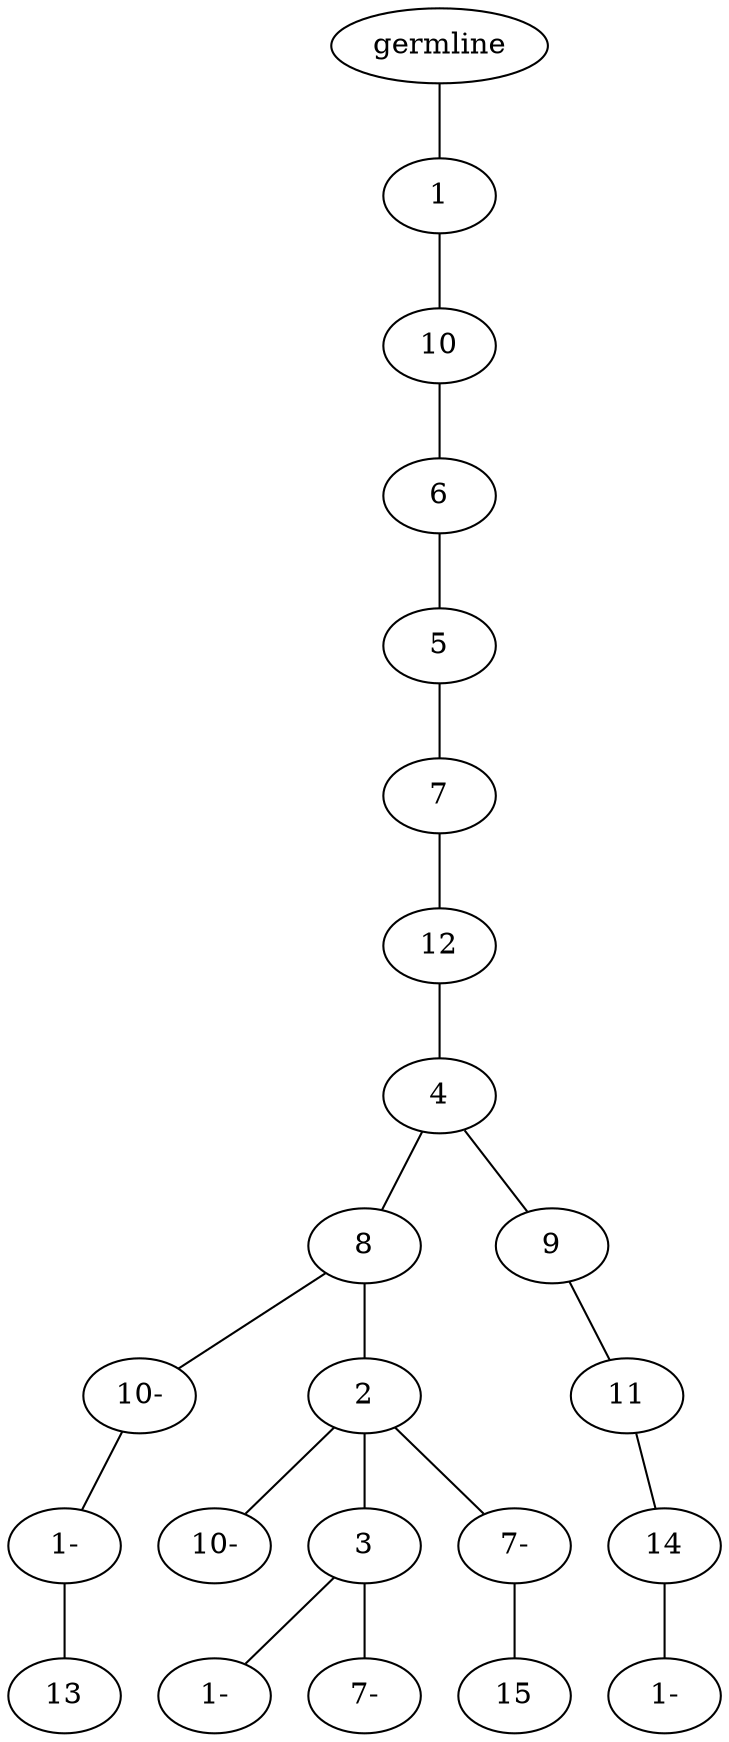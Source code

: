 graph tree {
    "140276945669424" [label="germline"];
    "140276945644512" [label="1"];
    "140276949610800" [label="10"];
    "140276949610944" [label="6"];
    "140276949612816" [label="5"];
    "140276949613872" [label="7"];
    "140276949614544" [label="12"];
    "140276949614656" [label="4"];
    "140276949615280" [label="8"];
    "140276949615568" [label="10-"];
    "140276949615856" [label="1-"];
    "140276949616144" [label="13"];
    "140276949616384" [label="2"];
    "140276949615664" [label="10-"];
    "140276949616240" [label="3"];
    "140276949616528" [label="1-"];
    "140276949616432" [label="7-"];
    "140276949632480" [label="7-"];
    "140276949632816" [label="15"];
    "140276949616960" [label="9"];
    "140276949617104" [label="11"];
    "140276949616768" [label="14"];
    "140276949617344" [label="1-"];
    "140276945669424" -- "140276945644512";
    "140276945644512" -- "140276949610800";
    "140276949610800" -- "140276949610944";
    "140276949610944" -- "140276949612816";
    "140276949612816" -- "140276949613872";
    "140276949613872" -- "140276949614544";
    "140276949614544" -- "140276949614656";
    "140276949614656" -- "140276949615280";
    "140276949614656" -- "140276949616960";
    "140276949615280" -- "140276949615568";
    "140276949615280" -- "140276949616384";
    "140276949615568" -- "140276949615856";
    "140276949615856" -- "140276949616144";
    "140276949616384" -- "140276949615664";
    "140276949616384" -- "140276949616240";
    "140276949616384" -- "140276949632480";
    "140276949616240" -- "140276949616528";
    "140276949616240" -- "140276949616432";
    "140276949632480" -- "140276949632816";
    "140276949616960" -- "140276949617104";
    "140276949617104" -- "140276949616768";
    "140276949616768" -- "140276949617344";
}
